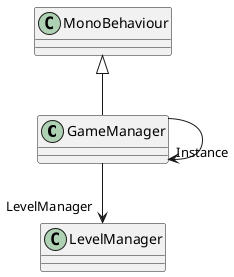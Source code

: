 @startuml
class GameManager {
}
MonoBehaviour <|-- GameManager
GameManager --> "Instance" GameManager
GameManager --> "LevelManager" LevelManager
@enduml
